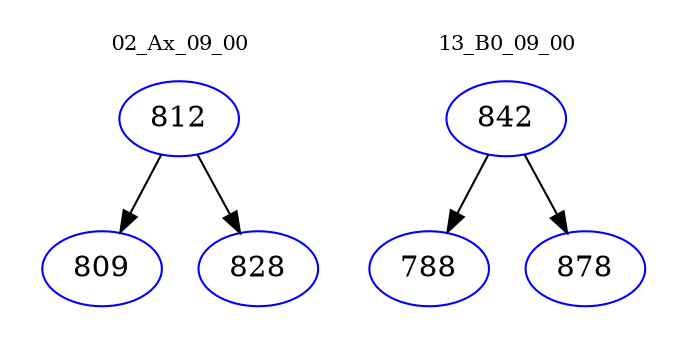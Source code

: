 digraph{
subgraph cluster_0 {
color = white
label = "02_Ax_09_00";
fontsize=10;
T0_812 [label="812", color="blue"]
T0_812 -> T0_809 [color="black"]
T0_809 [label="809", color="blue"]
T0_812 -> T0_828 [color="black"]
T0_828 [label="828", color="blue"]
}
subgraph cluster_1 {
color = white
label = "13_B0_09_00";
fontsize=10;
T1_842 [label="842", color="blue"]
T1_842 -> T1_788 [color="black"]
T1_788 [label="788", color="blue"]
T1_842 -> T1_878 [color="black"]
T1_878 [label="878", color="blue"]
}
}
